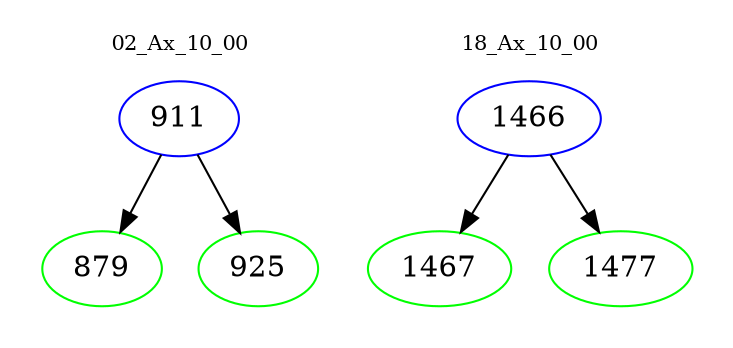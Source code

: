 digraph{
subgraph cluster_0 {
color = white
label = "02_Ax_10_00";
fontsize=10;
T0_911 [label="911", color="blue"]
T0_911 -> T0_879 [color="black"]
T0_879 [label="879", color="green"]
T0_911 -> T0_925 [color="black"]
T0_925 [label="925", color="green"]
}
subgraph cluster_1 {
color = white
label = "18_Ax_10_00";
fontsize=10;
T1_1466 [label="1466", color="blue"]
T1_1466 -> T1_1467 [color="black"]
T1_1467 [label="1467", color="green"]
T1_1466 -> T1_1477 [color="black"]
T1_1477 [label="1477", color="green"]
}
}

